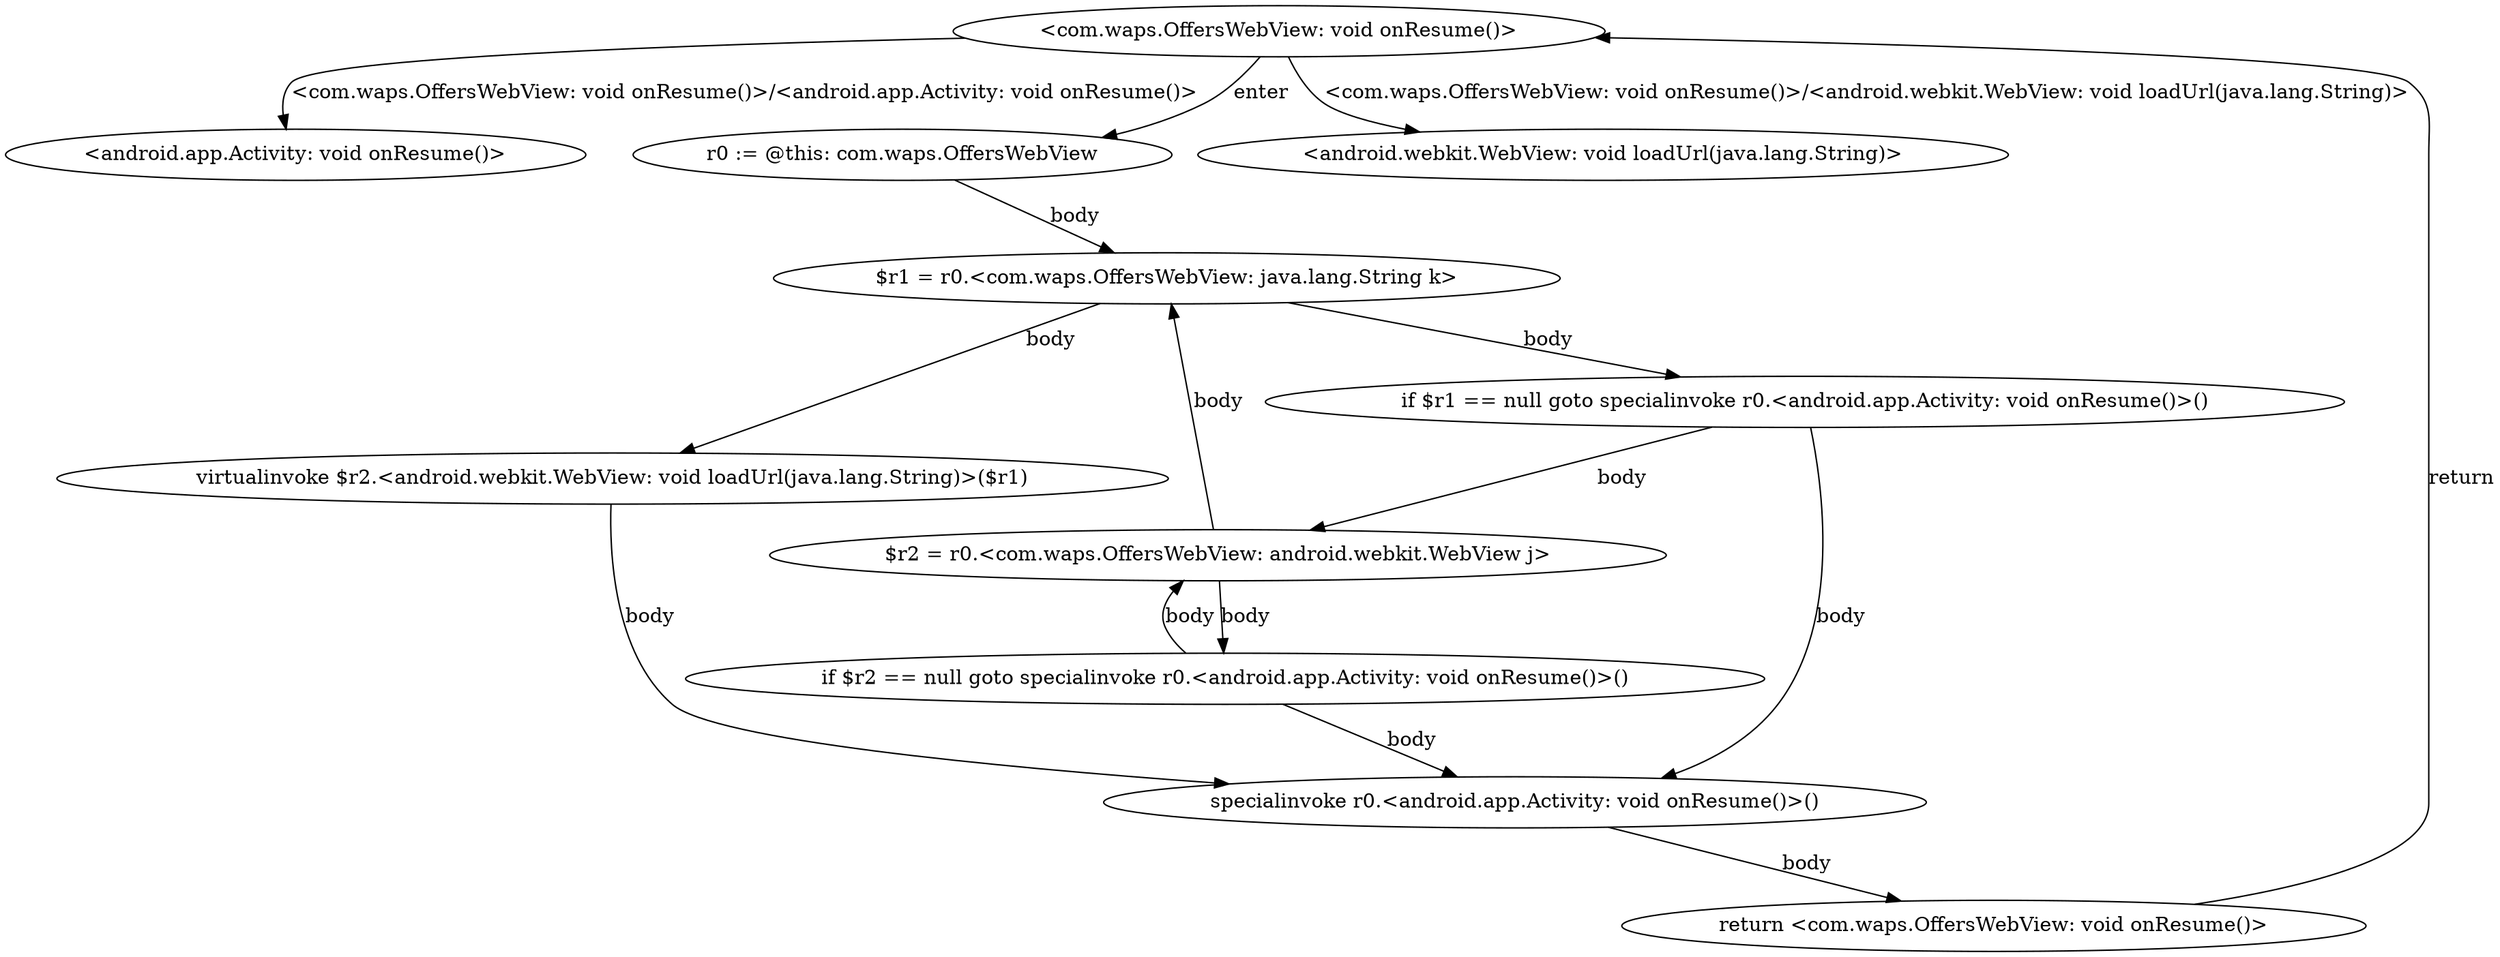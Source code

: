digraph "<com.waps.OffersWebView: void onResume()> -" {
    "<com.waps.OffersWebView: void onResume()>";
    "<android.app.Activity: void onResume()>";
    "<com.waps.OffersWebView: void onResume()>"->"<android.app.Activity: void onResume()>" [label="<com.waps.OffersWebView: void onResume()>/<android.app.Activity: void onResume()>",];
    "r0 := @this: com.waps.OffersWebView";
    "<com.waps.OffersWebView: void onResume()>"->"r0 := @this: com.waps.OffersWebView" [label="enter",];
    "$r1 = r0.<com.waps.OffersWebView: java.lang.String k>";
    "r0 := @this: com.waps.OffersWebView"->"$r1 = r0.<com.waps.OffersWebView: java.lang.String k>" [label="body",];
    "if $r1 == null goto specialinvoke r0.<android.app.Activity: void onResume()>()";
    "$r1 = r0.<com.waps.OffersWebView: java.lang.String k>"->"if $r1 == null goto specialinvoke r0.<android.app.Activity: void onResume()>()" [label="body",];
    "$r2 = r0.<com.waps.OffersWebView: android.webkit.WebView j>";
    "if $r1 == null goto specialinvoke r0.<android.app.Activity: void onResume()>()"->"$r2 = r0.<com.waps.OffersWebView: android.webkit.WebView j>" [label="body",];
    "if $r2 == null goto specialinvoke r0.<android.app.Activity: void onResume()>()";
    "$r2 = r0.<com.waps.OffersWebView: android.webkit.WebView j>"->"if $r2 == null goto specialinvoke r0.<android.app.Activity: void onResume()>()" [label="body",];
    "if $r2 == null goto specialinvoke r0.<android.app.Activity: void onResume()>()"->"$r2 = r0.<com.waps.OffersWebView: android.webkit.WebView j>" [label="body",];
    "$r2 = r0.<com.waps.OffersWebView: android.webkit.WebView j>"->"$r1 = r0.<com.waps.OffersWebView: java.lang.String k>" [label="body",];
    "virtualinvoke $r2.<android.webkit.WebView: void loadUrl(java.lang.String)>($r1)";
    "$r1 = r0.<com.waps.OffersWebView: java.lang.String k>"->"virtualinvoke $r2.<android.webkit.WebView: void loadUrl(java.lang.String)>($r1)" [label="body",];
    "specialinvoke r0.<android.app.Activity: void onResume()>()";
    "virtualinvoke $r2.<android.webkit.WebView: void loadUrl(java.lang.String)>($r1)"->"specialinvoke r0.<android.app.Activity: void onResume()>()" [label="body",];
    "return <com.waps.OffersWebView: void onResume()>";
    "specialinvoke r0.<android.app.Activity: void onResume()>()"->"return <com.waps.OffersWebView: void onResume()>" [label="body",];
    "return <com.waps.OffersWebView: void onResume()>"->"<com.waps.OffersWebView: void onResume()>" [label="return",];
    "if $r2 == null goto specialinvoke r0.<android.app.Activity: void onResume()>()"->"specialinvoke r0.<android.app.Activity: void onResume()>()" [label="body",];
    "if $r1 == null goto specialinvoke r0.<android.app.Activity: void onResume()>()"->"specialinvoke r0.<android.app.Activity: void onResume()>()" [label="body",];
    "<android.webkit.WebView: void loadUrl(java.lang.String)>";
    "<com.waps.OffersWebView: void onResume()>"->"<android.webkit.WebView: void loadUrl(java.lang.String)>" [label="<com.waps.OffersWebView: void onResume()>/<android.webkit.WebView: void loadUrl(java.lang.String)>",];
}
